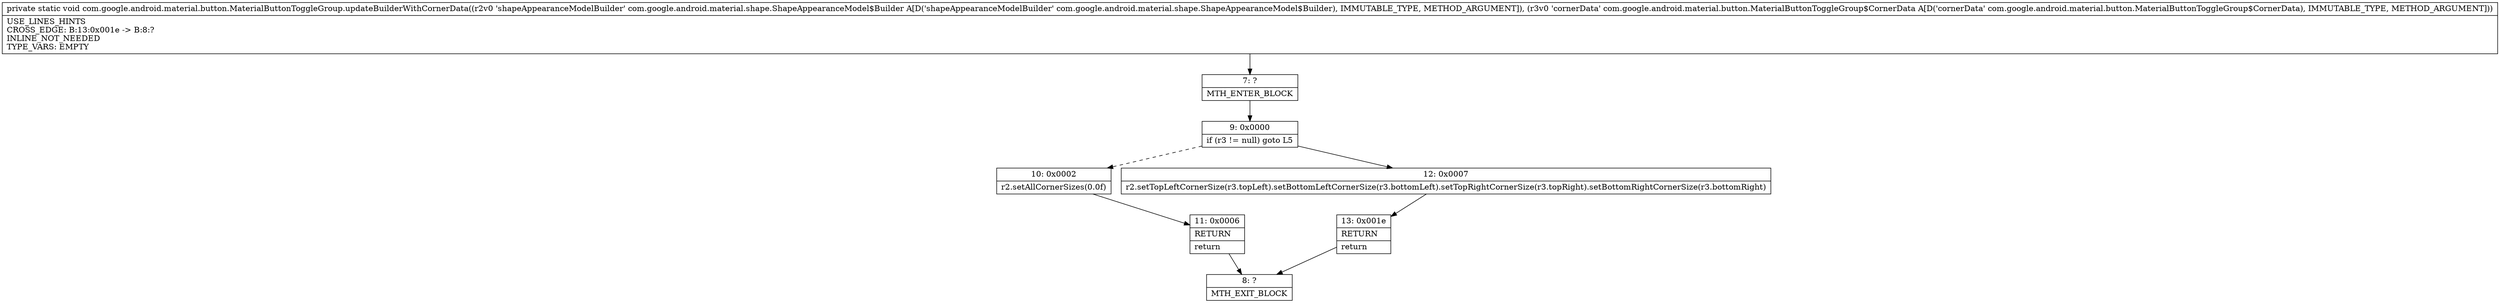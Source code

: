 digraph "CFG forcom.google.android.material.button.MaterialButtonToggleGroup.updateBuilderWithCornerData(Lcom\/google\/android\/material\/shape\/ShapeAppearanceModel$Builder;Lcom\/google\/android\/material\/button\/MaterialButtonToggleGroup$CornerData;)V" {
Node_7 [shape=record,label="{7\:\ ?|MTH_ENTER_BLOCK\l}"];
Node_9 [shape=record,label="{9\:\ 0x0000|if (r3 != null) goto L5\l}"];
Node_10 [shape=record,label="{10\:\ 0x0002|r2.setAllCornerSizes(0.0f)\l}"];
Node_11 [shape=record,label="{11\:\ 0x0006|RETURN\l|return\l}"];
Node_8 [shape=record,label="{8\:\ ?|MTH_EXIT_BLOCK\l}"];
Node_12 [shape=record,label="{12\:\ 0x0007|r2.setTopLeftCornerSize(r3.topLeft).setBottomLeftCornerSize(r3.bottomLeft).setTopRightCornerSize(r3.topRight).setBottomRightCornerSize(r3.bottomRight)\l}"];
Node_13 [shape=record,label="{13\:\ 0x001e|RETURN\l|return\l}"];
MethodNode[shape=record,label="{private static void com.google.android.material.button.MaterialButtonToggleGroup.updateBuilderWithCornerData((r2v0 'shapeAppearanceModelBuilder' com.google.android.material.shape.ShapeAppearanceModel$Builder A[D('shapeAppearanceModelBuilder' com.google.android.material.shape.ShapeAppearanceModel$Builder), IMMUTABLE_TYPE, METHOD_ARGUMENT]), (r3v0 'cornerData' com.google.android.material.button.MaterialButtonToggleGroup$CornerData A[D('cornerData' com.google.android.material.button.MaterialButtonToggleGroup$CornerData), IMMUTABLE_TYPE, METHOD_ARGUMENT]))  | USE_LINES_HINTS\lCROSS_EDGE: B:13:0x001e \-\> B:8:?\lINLINE_NOT_NEEDED\lTYPE_VARS: EMPTY\l}"];
MethodNode -> Node_7;Node_7 -> Node_9;
Node_9 -> Node_10[style=dashed];
Node_9 -> Node_12;
Node_10 -> Node_11;
Node_11 -> Node_8;
Node_12 -> Node_13;
Node_13 -> Node_8;
}


